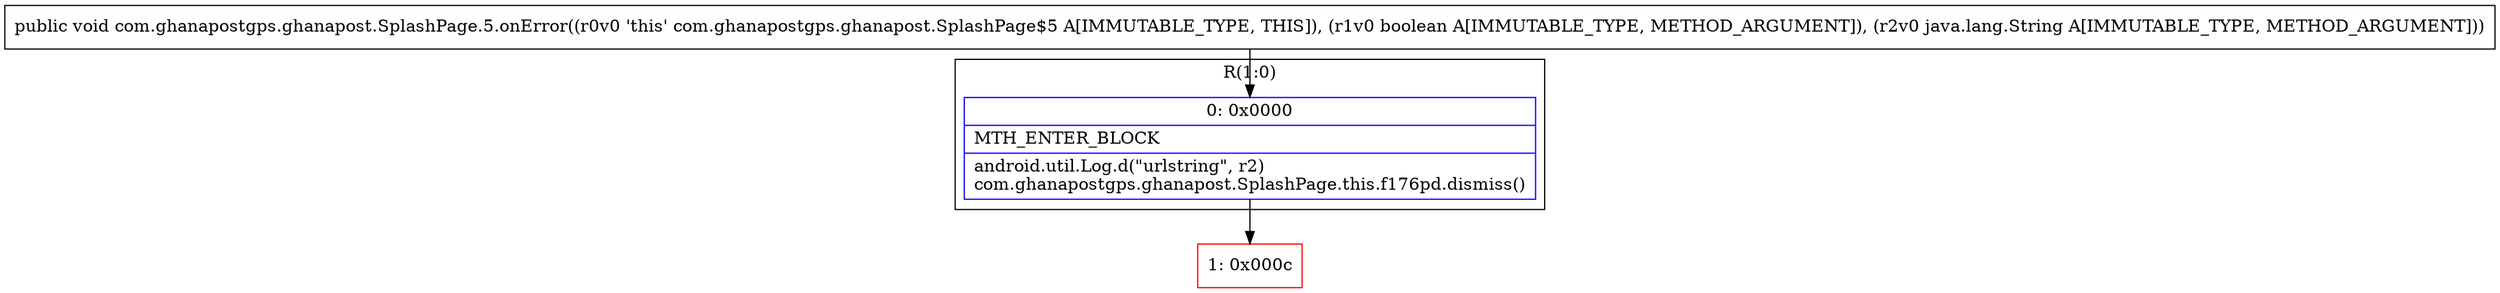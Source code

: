 digraph "CFG forcom.ghanapostgps.ghanapost.SplashPage.5.onError(ZLjava\/lang\/String;)V" {
subgraph cluster_Region_130490742 {
label = "R(1:0)";
node [shape=record,color=blue];
Node_0 [shape=record,label="{0\:\ 0x0000|MTH_ENTER_BLOCK\l|android.util.Log.d(\"urlstring\", r2)\lcom.ghanapostgps.ghanapost.SplashPage.this.f176pd.dismiss()\l}"];
}
Node_1 [shape=record,color=red,label="{1\:\ 0x000c}"];
MethodNode[shape=record,label="{public void com.ghanapostgps.ghanapost.SplashPage.5.onError((r0v0 'this' com.ghanapostgps.ghanapost.SplashPage$5 A[IMMUTABLE_TYPE, THIS]), (r1v0 boolean A[IMMUTABLE_TYPE, METHOD_ARGUMENT]), (r2v0 java.lang.String A[IMMUTABLE_TYPE, METHOD_ARGUMENT])) }"];
MethodNode -> Node_0;
Node_0 -> Node_1;
}

